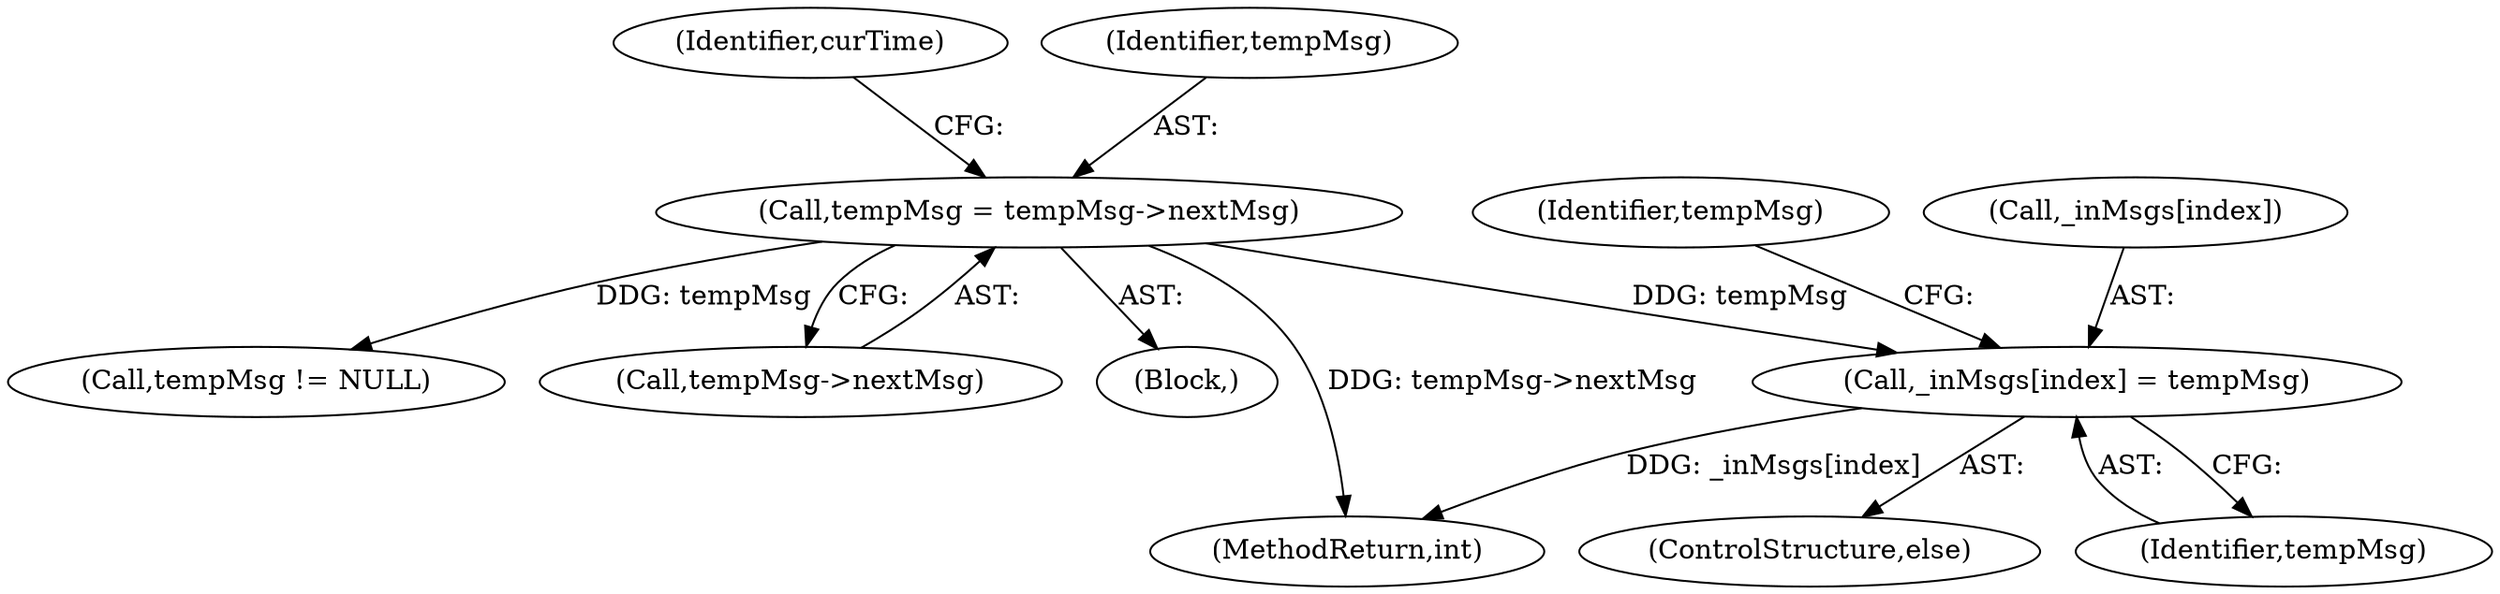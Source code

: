digraph "0_htcondor_5e5571d1a431eb3c61977b6dd6ec90186ef79867_2@array" {
"1000348" [label="(Call,_inMsgs[index] = tempMsg)"];
"1000309" [label="(Call,tempMsg = tempMsg->nextMsg)"];
"1000309" [label="(Call,tempMsg = tempMsg->nextMsg)"];
"1000352" [label="(Identifier,tempMsg)"];
"1000317" [label="(Identifier,curTime)"];
"1000347" [label="(ControlStructure,else)"];
"1000491" [label="(MethodReturn,int)"];
"1000296" [label="(Call,tempMsg != NULL)"];
"1000354" [label="(Identifier,tempMsg)"];
"1000311" [label="(Call,tempMsg->nextMsg)"];
"1000305" [label="(Block,)"];
"1000348" [label="(Call,_inMsgs[index] = tempMsg)"];
"1000349" [label="(Call,_inMsgs[index])"];
"1000310" [label="(Identifier,tempMsg)"];
"1000348" -> "1000347"  [label="AST: "];
"1000348" -> "1000352"  [label="CFG: "];
"1000349" -> "1000348"  [label="AST: "];
"1000352" -> "1000348"  [label="AST: "];
"1000354" -> "1000348"  [label="CFG: "];
"1000348" -> "1000491"  [label="DDG: _inMsgs[index]"];
"1000309" -> "1000348"  [label="DDG: tempMsg"];
"1000309" -> "1000305"  [label="AST: "];
"1000309" -> "1000311"  [label="CFG: "];
"1000310" -> "1000309"  [label="AST: "];
"1000311" -> "1000309"  [label="AST: "];
"1000317" -> "1000309"  [label="CFG: "];
"1000309" -> "1000491"  [label="DDG: tempMsg->nextMsg"];
"1000309" -> "1000296"  [label="DDG: tempMsg"];
}
